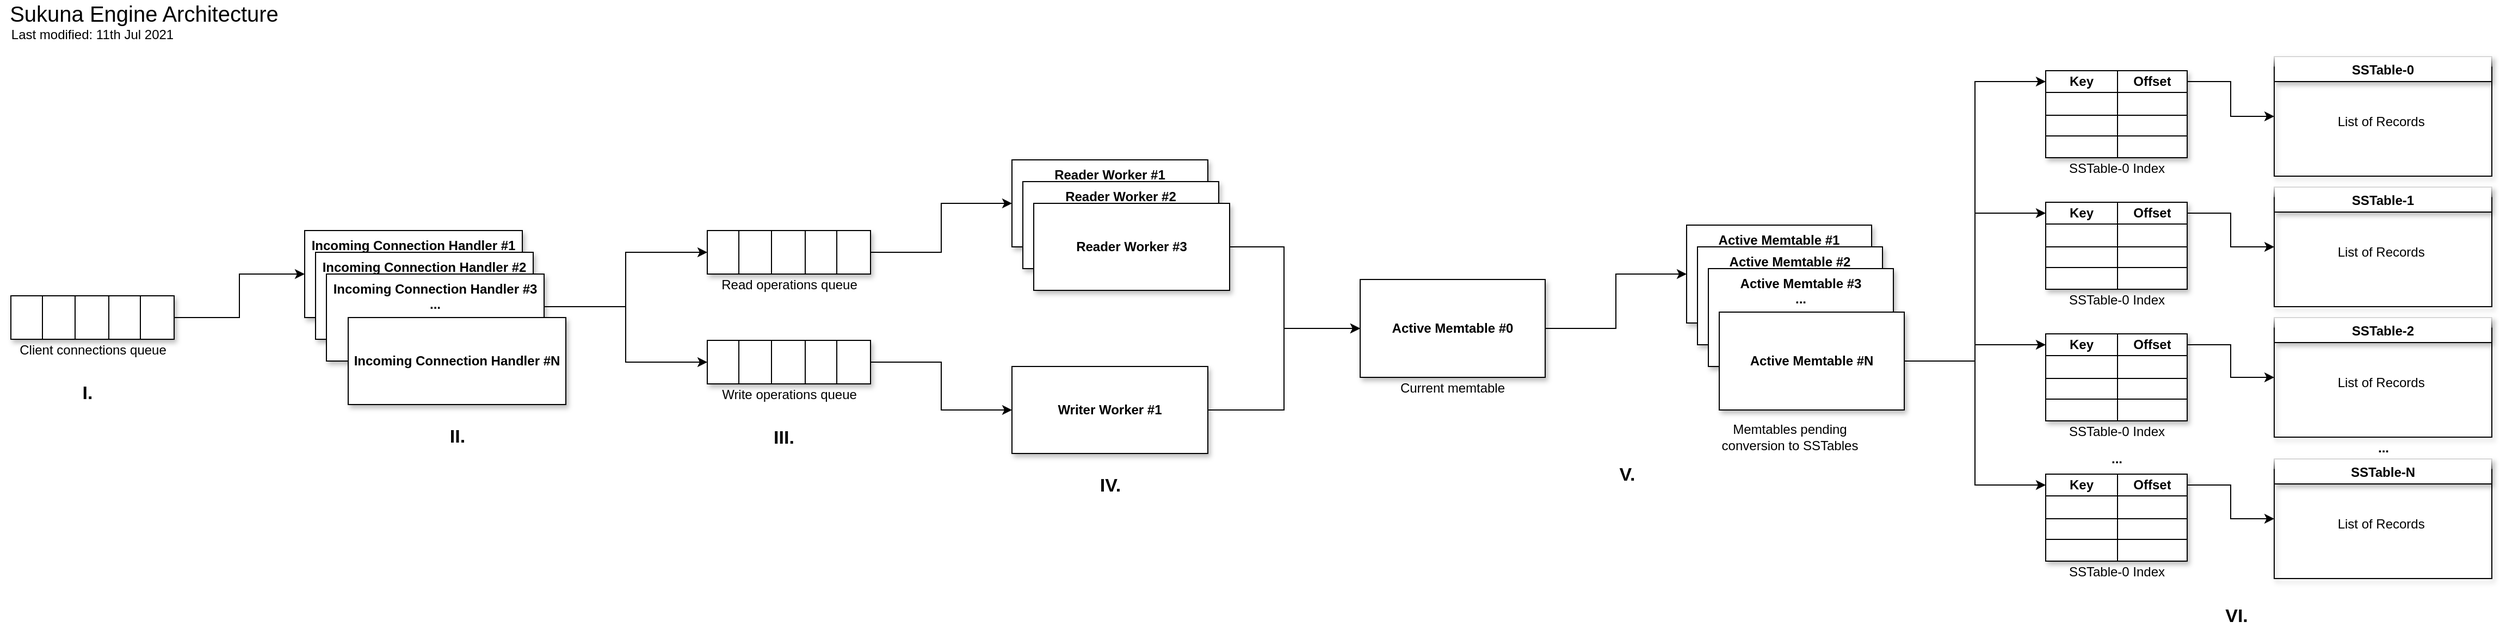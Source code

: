 <mxfile version="14.6.13" type="device"><diagram id="KnhZ7LeQCJt_3UvSAuMy" name="Page-1"><mxGraphModel dx="2062" dy="1182" grid="1" gridSize="10" guides="1" tooltips="1" connect="1" arrows="1" fold="1" page="1" pageScale="1" pageWidth="850" pageHeight="1100" background="#FFFFFF" math="0" shadow="0"><root><mxCell id="0"/><mxCell id="1" parent="0"/><mxCell id="2" value="Sukuna Engine Architecture" style="text;html=1;strokeColor=none;fillColor=none;align=center;verticalAlign=middle;whiteSpace=wrap;rounded=0;fontSize=20;fontColor=#000000;fontFamily=Helvetica;fontStyle=0" parent="1" vertex="1"><mxGeometry y="10" width="265" height="20" as="geometry"/></mxCell><mxCell id="3" value="Last modified: 11th Jul 2021" style="text;html=1;strokeColor=none;fillColor=none;align=center;verticalAlign=middle;whiteSpace=wrap;rounded=0;fontSize=12;fontColor=#000000;fontStyle=0" parent="1" vertex="1"><mxGeometry y="30" width="170" height="20" as="geometry"/></mxCell><mxCell id="_e90-p-_RzTsysSO7wmo-18" value="" style="group;strokeWidth=1;" vertex="1" connectable="0" parent="1"><mxGeometry x="10" y="280" width="150" height="60" as="geometry"/></mxCell><mxCell id="_e90-p-_RzTsysSO7wmo-16" value="" style="group;strokeWidth=1;" vertex="1" connectable="0" parent="_e90-p-_RzTsysSO7wmo-18"><mxGeometry width="150" height="40" as="geometry"/></mxCell><mxCell id="_e90-p-_RzTsysSO7wmo-10" value="" style="rounded=0;whiteSpace=wrap;html=1;shadow=1;glass=0;sketch=0;strokeWidth=1;" vertex="1" parent="_e90-p-_RzTsysSO7wmo-16"><mxGeometry width="150" height="40" as="geometry"/></mxCell><mxCell id="_e90-p-_RzTsysSO7wmo-11" value="" style="endArrow=none;html=1;strokeWidth=1;" edge="1" parent="_e90-p-_RzTsysSO7wmo-16"><mxGeometry width="50" height="50" relative="1" as="geometry"><mxPoint x="29" y="40" as="sourcePoint"/><mxPoint x="29" as="targetPoint"/></mxGeometry></mxCell><mxCell id="_e90-p-_RzTsysSO7wmo-12" value="" style="endArrow=none;html=1;strokeWidth=1;" edge="1" parent="_e90-p-_RzTsysSO7wmo-16"><mxGeometry width="50" height="50" relative="1" as="geometry"><mxPoint x="59" y="40" as="sourcePoint"/><mxPoint x="59" as="targetPoint"/></mxGeometry></mxCell><mxCell id="_e90-p-_RzTsysSO7wmo-13" value="" style="endArrow=none;html=1;strokeWidth=1;" edge="1" parent="_e90-p-_RzTsysSO7wmo-16"><mxGeometry width="50" height="50" relative="1" as="geometry"><mxPoint x="90" y="40" as="sourcePoint"/><mxPoint x="90" as="targetPoint"/></mxGeometry></mxCell><mxCell id="_e90-p-_RzTsysSO7wmo-14" value="" style="endArrow=none;html=1;strokeWidth=1;" edge="1" parent="_e90-p-_RzTsysSO7wmo-16"><mxGeometry width="50" height="50" relative="1" as="geometry"><mxPoint x="119" y="40" as="sourcePoint"/><mxPoint x="119" as="targetPoint"/></mxGeometry></mxCell><mxCell id="_e90-p-_RzTsysSO7wmo-17" value="Client connections queue" style="text;html=1;align=center;verticalAlign=middle;resizable=0;points=[];autosize=1;strokeColor=none;strokeWidth=1;" vertex="1" parent="_e90-p-_RzTsysSO7wmo-18"><mxGeometry y="40" width="150" height="20" as="geometry"/></mxCell><mxCell id="_e90-p-_RzTsysSO7wmo-20" value="Incoming Connection Handler #1" style="rounded=0;whiteSpace=wrap;html=1;shadow=1;glass=0;sketch=0;strokeWidth=1;verticalAlign=top;fontStyle=1" vertex="1" parent="1"><mxGeometry x="280" y="220" width="200" height="80" as="geometry"/></mxCell><mxCell id="_e90-p-_RzTsysSO7wmo-22" value="Incoming Connection Handler #2" style="rounded=0;whiteSpace=wrap;html=1;shadow=1;glass=0;sketch=0;strokeWidth=1;verticalAlign=top;fontStyle=1" vertex="1" parent="1"><mxGeometry x="290" y="240" width="200" height="80" as="geometry"/></mxCell><mxCell id="_e90-p-_RzTsysSO7wmo-232" style="edgeStyle=orthogonalEdgeStyle;rounded=0;orthogonalLoop=1;jettySize=auto;html=1;exitX=1;exitY=0.25;exitDx=0;exitDy=0;entryX=0;entryY=0.5;entryDx=0;entryDy=0;strokeWidth=1;" edge="1" parent="1" source="_e90-p-_RzTsysSO7wmo-23" target="_e90-p-_RzTsysSO7wmo-27"><mxGeometry relative="1" as="geometry"><Array as="points"><mxPoint x="500" y="290"/><mxPoint x="575" y="290"/><mxPoint x="575" y="240"/></Array></mxGeometry></mxCell><mxCell id="_e90-p-_RzTsysSO7wmo-233" style="edgeStyle=orthogonalEdgeStyle;rounded=0;orthogonalLoop=1;jettySize=auto;html=1;exitX=1;exitY=0.25;exitDx=0;exitDy=0;entryX=0;entryY=0.5;entryDx=0;entryDy=0;strokeWidth=1;" edge="1" parent="1" source="_e90-p-_RzTsysSO7wmo-23" target="_e90-p-_RzTsysSO7wmo-35"><mxGeometry relative="1" as="geometry"><Array as="points"><mxPoint x="500" y="290"/><mxPoint x="575" y="290"/><mxPoint x="575" y="341"/></Array></mxGeometry></mxCell><mxCell id="_e90-p-_RzTsysSO7wmo-23" value="Incoming Connection Handler #3&lt;br&gt;..." style="rounded=0;whiteSpace=wrap;html=1;shadow=1;glass=0;sketch=0;strokeWidth=1;verticalAlign=top;fontStyle=1" vertex="1" parent="1"><mxGeometry x="300" y="260" width="200" height="80" as="geometry"/></mxCell><mxCell id="_e90-p-_RzTsysSO7wmo-24" value="Incoming Connection Handler #N" style="rounded=0;whiteSpace=wrap;html=1;shadow=1;glass=0;sketch=0;strokeWidth=1;verticalAlign=middle;fontStyle=1" vertex="1" parent="1"><mxGeometry x="320" y="300" width="200" height="80" as="geometry"/></mxCell><mxCell id="_e90-p-_RzTsysSO7wmo-41" value="" style="group" vertex="1" connectable="0" parent="1"><mxGeometry x="650" y="220" width="150" height="60" as="geometry"/></mxCell><mxCell id="_e90-p-_RzTsysSO7wmo-26" value="" style="group;strokeWidth=1;" vertex="1" connectable="0" parent="_e90-p-_RzTsysSO7wmo-41"><mxGeometry width="150" height="40" as="geometry"/></mxCell><mxCell id="_e90-p-_RzTsysSO7wmo-27" value="" style="rounded=0;whiteSpace=wrap;html=1;shadow=1;glass=0;sketch=0;strokeWidth=1;" vertex="1" parent="_e90-p-_RzTsysSO7wmo-26"><mxGeometry width="150" height="40" as="geometry"/></mxCell><mxCell id="_e90-p-_RzTsysSO7wmo-28" value="" style="endArrow=none;html=1;strokeWidth=1;" edge="1" parent="_e90-p-_RzTsysSO7wmo-26"><mxGeometry width="50" height="50" relative="1" as="geometry"><mxPoint x="29" y="40" as="sourcePoint"/><mxPoint x="29" as="targetPoint"/></mxGeometry></mxCell><mxCell id="_e90-p-_RzTsysSO7wmo-29" value="" style="endArrow=none;html=1;strokeWidth=1;" edge="1" parent="_e90-p-_RzTsysSO7wmo-26"><mxGeometry width="50" height="50" relative="1" as="geometry"><mxPoint x="59" y="40" as="sourcePoint"/><mxPoint x="59" as="targetPoint"/></mxGeometry></mxCell><mxCell id="_e90-p-_RzTsysSO7wmo-30" value="" style="endArrow=none;html=1;strokeWidth=1;" edge="1" parent="_e90-p-_RzTsysSO7wmo-26"><mxGeometry width="50" height="50" relative="1" as="geometry"><mxPoint x="90" y="40" as="sourcePoint"/><mxPoint x="90" as="targetPoint"/></mxGeometry></mxCell><mxCell id="_e90-p-_RzTsysSO7wmo-31" value="" style="endArrow=none;html=1;strokeWidth=1;" edge="1" parent="_e90-p-_RzTsysSO7wmo-26"><mxGeometry width="50" height="50" relative="1" as="geometry"><mxPoint x="119" y="40" as="sourcePoint"/><mxPoint x="119" as="targetPoint"/></mxGeometry></mxCell><mxCell id="_e90-p-_RzTsysSO7wmo-32" value="Read operations queue" style="text;html=1;align=center;verticalAlign=middle;resizable=0;points=[];autosize=1;strokeColor=none;strokeWidth=1;" vertex="1" parent="_e90-p-_RzTsysSO7wmo-41"><mxGeometry x="5" y="40" width="140" height="20" as="geometry"/></mxCell><mxCell id="_e90-p-_RzTsysSO7wmo-42" value="" style="group" vertex="1" connectable="0" parent="1"><mxGeometry x="650" y="321" width="150" height="60" as="geometry"/></mxCell><mxCell id="_e90-p-_RzTsysSO7wmo-34" value="" style="group;strokeWidth=1;" vertex="1" connectable="0" parent="_e90-p-_RzTsysSO7wmo-42"><mxGeometry width="150" height="40" as="geometry"/></mxCell><mxCell id="_e90-p-_RzTsysSO7wmo-35" value="" style="rounded=0;whiteSpace=wrap;html=1;shadow=1;glass=0;sketch=0;strokeWidth=1;" vertex="1" parent="_e90-p-_RzTsysSO7wmo-34"><mxGeometry width="150" height="40" as="geometry"/></mxCell><mxCell id="_e90-p-_RzTsysSO7wmo-36" value="" style="endArrow=none;html=1;strokeWidth=1;" edge="1" parent="_e90-p-_RzTsysSO7wmo-34"><mxGeometry width="50" height="50" relative="1" as="geometry"><mxPoint x="29" y="40" as="sourcePoint"/><mxPoint x="29" as="targetPoint"/></mxGeometry></mxCell><mxCell id="_e90-p-_RzTsysSO7wmo-37" value="" style="endArrow=none;html=1;strokeWidth=1;" edge="1" parent="_e90-p-_RzTsysSO7wmo-34"><mxGeometry width="50" height="50" relative="1" as="geometry"><mxPoint x="59" y="40" as="sourcePoint"/><mxPoint x="59" as="targetPoint"/></mxGeometry></mxCell><mxCell id="_e90-p-_RzTsysSO7wmo-38" value="" style="endArrow=none;html=1;strokeWidth=1;" edge="1" parent="_e90-p-_RzTsysSO7wmo-34"><mxGeometry width="50" height="50" relative="1" as="geometry"><mxPoint x="90" y="40" as="sourcePoint"/><mxPoint x="90" as="targetPoint"/></mxGeometry></mxCell><mxCell id="_e90-p-_RzTsysSO7wmo-39" value="" style="endArrow=none;html=1;strokeWidth=1;" edge="1" parent="_e90-p-_RzTsysSO7wmo-34"><mxGeometry width="50" height="50" relative="1" as="geometry"><mxPoint x="119" y="40" as="sourcePoint"/><mxPoint x="119" as="targetPoint"/></mxGeometry></mxCell><mxCell id="_e90-p-_RzTsysSO7wmo-40" value="Write operations queue" style="text;html=1;align=center;verticalAlign=middle;resizable=0;points=[];autosize=1;strokeColor=none;strokeWidth=1;" vertex="1" parent="_e90-p-_RzTsysSO7wmo-42"><mxGeometry x="5" y="40" width="140" height="20" as="geometry"/></mxCell><mxCell id="_e90-p-_RzTsysSO7wmo-43" value="&lt;b&gt;Reader Worker #1&lt;/b&gt;" style="rounded=0;whiteSpace=wrap;html=1;shadow=1;glass=0;sketch=0;strokeWidth=1;verticalAlign=top;" vertex="1" parent="1"><mxGeometry x="930" y="155" width="180" height="80" as="geometry"/></mxCell><mxCell id="_e90-p-_RzTsysSO7wmo-44" value="&lt;b&gt;Reader Worker #2&lt;/b&gt;" style="rounded=0;whiteSpace=wrap;html=1;shadow=1;glass=0;sketch=0;strokeWidth=1;verticalAlign=top;" vertex="1" parent="1"><mxGeometry x="940" y="175" width="180" height="80" as="geometry"/></mxCell><mxCell id="_e90-p-_RzTsysSO7wmo-237" style="edgeStyle=orthogonalEdgeStyle;rounded=0;orthogonalLoop=1;jettySize=auto;html=1;exitX=1;exitY=0.5;exitDx=0;exitDy=0;strokeWidth=1;" edge="1" parent="1" source="_e90-p-_RzTsysSO7wmo-45" target="_e90-p-_RzTsysSO7wmo-49"><mxGeometry relative="1" as="geometry"><Array as="points"><mxPoint x="1180" y="235"/><mxPoint x="1180" y="310"/></Array></mxGeometry></mxCell><mxCell id="_e90-p-_RzTsysSO7wmo-45" value="&lt;b&gt;Reader Worker #3&lt;/b&gt;" style="rounded=0;whiteSpace=wrap;html=1;shadow=1;glass=0;sketch=0;strokeWidth=1;verticalAlign=middle;" vertex="1" parent="1"><mxGeometry x="950" y="195" width="180" height="80" as="geometry"/></mxCell><mxCell id="_e90-p-_RzTsysSO7wmo-236" style="edgeStyle=orthogonalEdgeStyle;rounded=0;orthogonalLoop=1;jettySize=auto;html=1;exitX=1;exitY=0.5;exitDx=0;exitDy=0;entryX=0;entryY=0.5;entryDx=0;entryDy=0;strokeWidth=1;" edge="1" parent="1" source="_e90-p-_RzTsysSO7wmo-48" target="_e90-p-_RzTsysSO7wmo-49"><mxGeometry relative="1" as="geometry"/></mxCell><mxCell id="_e90-p-_RzTsysSO7wmo-48" value="&lt;b&gt;Writer Worker #1&lt;/b&gt;" style="rounded=0;whiteSpace=wrap;html=1;shadow=1;glass=0;sketch=0;strokeWidth=1;verticalAlign=middle;" vertex="1" parent="1"><mxGeometry x="930" y="345" width="180" height="80" as="geometry"/></mxCell><mxCell id="_e90-p-_RzTsysSO7wmo-239" style="edgeStyle=orthogonalEdgeStyle;rounded=0;orthogonalLoop=1;jettySize=auto;html=1;exitX=1;exitY=0.5;exitDx=0;exitDy=0;strokeWidth=1;" edge="1" parent="1" source="_e90-p-_RzTsysSO7wmo-49" target="_e90-p-_RzTsysSO7wmo-50"><mxGeometry relative="1" as="geometry"/></mxCell><mxCell id="_e90-p-_RzTsysSO7wmo-49" value="&lt;b&gt;Active Memtable #0&lt;/b&gt;" style="rounded=0;whiteSpace=wrap;html=1;shadow=1;glass=0;sketch=0;strokeWidth=1;" vertex="1" parent="1"><mxGeometry x="1250" y="265" width="170" height="90" as="geometry"/></mxCell><mxCell id="_e90-p-_RzTsysSO7wmo-50" value="&lt;b&gt;Active Memtable #1&lt;/b&gt;" style="rounded=0;whiteSpace=wrap;html=1;shadow=1;glass=0;sketch=0;strokeWidth=1;verticalAlign=top;" vertex="1" parent="1"><mxGeometry x="1550" y="215" width="170" height="90" as="geometry"/></mxCell><mxCell id="_e90-p-_RzTsysSO7wmo-51" value="&lt;b&gt;Active Memtable #2&lt;/b&gt;" style="rounded=0;whiteSpace=wrap;html=1;shadow=1;glass=0;sketch=0;strokeWidth=1;verticalAlign=top;" vertex="1" parent="1"><mxGeometry x="1560" y="235" width="170" height="90" as="geometry"/></mxCell><mxCell id="_e90-p-_RzTsysSO7wmo-52" value="&lt;b&gt;Active Memtable #3&lt;br&gt;...&lt;/b&gt;" style="rounded=0;whiteSpace=wrap;html=1;shadow=1;glass=0;sketch=0;strokeWidth=1;verticalAlign=top;" vertex="1" parent="1"><mxGeometry x="1570" y="255" width="170" height="90" as="geometry"/></mxCell><mxCell id="_e90-p-_RzTsysSO7wmo-240" style="edgeStyle=orthogonalEdgeStyle;rounded=0;orthogonalLoop=1;jettySize=auto;html=1;exitX=1;exitY=0.5;exitDx=0;exitDy=0;strokeWidth=1;" edge="1" parent="1" source="_e90-p-_RzTsysSO7wmo-53" target="_e90-p-_RzTsysSO7wmo-81"><mxGeometry relative="1" as="geometry"/></mxCell><mxCell id="_e90-p-_RzTsysSO7wmo-242" style="edgeStyle=orthogonalEdgeStyle;rounded=0;orthogonalLoop=1;jettySize=auto;html=1;exitX=1;exitY=0.5;exitDx=0;exitDy=0;entryX=0;entryY=0.5;entryDx=0;entryDy=0;strokeWidth=1;" edge="1" parent="1" source="_e90-p-_RzTsysSO7wmo-53" target="_e90-p-_RzTsysSO7wmo-187"><mxGeometry relative="1" as="geometry"/></mxCell><mxCell id="_e90-p-_RzTsysSO7wmo-244" style="edgeStyle=orthogonalEdgeStyle;rounded=0;orthogonalLoop=1;jettySize=auto;html=1;exitX=1;exitY=0.5;exitDx=0;exitDy=0;strokeWidth=1;" edge="1" parent="1" source="_e90-p-_RzTsysSO7wmo-53" target="_e90-p-_RzTsysSO7wmo-202"><mxGeometry relative="1" as="geometry"/></mxCell><mxCell id="_e90-p-_RzTsysSO7wmo-246" style="edgeStyle=orthogonalEdgeStyle;rounded=0;orthogonalLoop=1;jettySize=auto;html=1;exitX=1;exitY=0.5;exitDx=0;exitDy=0;entryX=0;entryY=0.5;entryDx=0;entryDy=0;strokeWidth=1;" edge="1" parent="1" source="_e90-p-_RzTsysSO7wmo-53" target="_e90-p-_RzTsysSO7wmo-217"><mxGeometry relative="1" as="geometry"/></mxCell><mxCell id="_e90-p-_RzTsysSO7wmo-53" value="&lt;b&gt;Active Memtable #N&lt;/b&gt;" style="rounded=0;whiteSpace=wrap;html=1;shadow=1;glass=0;sketch=0;strokeWidth=1;verticalAlign=middle;" vertex="1" parent="1"><mxGeometry x="1580" y="295" width="170" height="90" as="geometry"/></mxCell><mxCell id="_e90-p-_RzTsysSO7wmo-54" value="Current memtable" style="text;html=1;strokeColor=none;fillColor=none;align=center;verticalAlign=middle;whiteSpace=wrap;rounded=0;shadow=1;glass=0;sketch=0;" vertex="1" parent="1"><mxGeometry x="1285" y="355" width="100" height="20" as="geometry"/></mxCell><mxCell id="_e90-p-_RzTsysSO7wmo-55" value="Memtables pending conversion to SSTables" style="text;html=1;strokeColor=none;fillColor=none;align=center;verticalAlign=middle;whiteSpace=wrap;rounded=0;shadow=1;glass=0;sketch=0;" vertex="1" parent="1"><mxGeometry x="1570" y="400" width="150" height="20" as="geometry"/></mxCell><mxCell id="_e90-p-_RzTsysSO7wmo-57" value="SSTable-0" style="swimlane;rounded=0;shadow=1;glass=1;sketch=0;strokeWidth=1;" vertex="1" parent="1"><mxGeometry x="2090" y="60" width="200" height="110" as="geometry"><mxRectangle x="2040" y="295" width="130" height="23" as="alternateBounds"/></mxGeometry></mxCell><mxCell id="_e90-p-_RzTsysSO7wmo-60" value="List of Records&amp;nbsp;" style="text;html=1;strokeColor=none;fillColor=none;align=center;verticalAlign=middle;whiteSpace=wrap;rounded=0;shadow=1;glass=0;sketch=0;" vertex="1" parent="_e90-p-_RzTsysSO7wmo-57"><mxGeometry x="25" y="50" width="150" height="20" as="geometry"/></mxCell><mxCell id="_e90-p-_RzTsysSO7wmo-61" value="SSTable-1" style="swimlane;rounded=0;shadow=1;glass=1;sketch=0;strokeWidth=1;" vertex="1" parent="1"><mxGeometry x="2090" y="180" width="200" height="110" as="geometry"><mxRectangle x="2040" y="295" width="130" height="23" as="alternateBounds"/></mxGeometry></mxCell><mxCell id="_e90-p-_RzTsysSO7wmo-62" value="List of Records&amp;nbsp;" style="text;html=1;strokeColor=none;fillColor=none;align=center;verticalAlign=middle;whiteSpace=wrap;rounded=0;shadow=1;glass=0;sketch=0;" vertex="1" parent="_e90-p-_RzTsysSO7wmo-61"><mxGeometry x="25" y="50" width="150" height="20" as="geometry"/></mxCell><mxCell id="_e90-p-_RzTsysSO7wmo-63" value="SSTable-2" style="swimlane;rounded=0;shadow=1;glass=1;sketch=0;strokeWidth=1;" vertex="1" parent="1"><mxGeometry x="2090" y="300" width="200" height="110" as="geometry"><mxRectangle x="2040" y="295" width="130" height="23" as="alternateBounds"/></mxGeometry></mxCell><mxCell id="_e90-p-_RzTsysSO7wmo-64" value="List of Records&amp;nbsp;" style="text;html=1;strokeColor=none;fillColor=none;align=center;verticalAlign=middle;whiteSpace=wrap;rounded=0;shadow=1;glass=0;sketch=0;" vertex="1" parent="_e90-p-_RzTsysSO7wmo-63"><mxGeometry x="25" y="50" width="150" height="20" as="geometry"/></mxCell><mxCell id="_e90-p-_RzTsysSO7wmo-65" value="SSTable-N" style="swimlane;rounded=0;shadow=1;glass=1;sketch=0;strokeWidth=1;" vertex="1" parent="1"><mxGeometry x="2090" y="430" width="200" height="110" as="geometry"><mxRectangle x="2040" y="295" width="130" height="23" as="alternateBounds"/></mxGeometry></mxCell><mxCell id="_e90-p-_RzTsysSO7wmo-66" value="List of Records&amp;nbsp;" style="text;html=1;strokeColor=none;fillColor=none;align=center;verticalAlign=middle;whiteSpace=wrap;rounded=0;shadow=1;glass=0;sketch=0;" vertex="1" parent="_e90-p-_RzTsysSO7wmo-65"><mxGeometry x="25" y="50" width="150" height="20" as="geometry"/></mxCell><mxCell id="_e90-p-_RzTsysSO7wmo-67" value="..." style="text;html=1;align=center;verticalAlign=middle;resizable=0;points=[];autosize=1;strokeColor=none;fontStyle=1" vertex="1" parent="1"><mxGeometry x="2175" y="410" width="30" height="20" as="geometry"/></mxCell><mxCell id="_e90-p-_RzTsysSO7wmo-85" value="" style="group" vertex="1" connectable="0" parent="1"><mxGeometry x="1880" y="73" width="130" height="100" as="geometry"/></mxCell><mxCell id="_e90-p-_RzTsysSO7wmo-68" value="" style="shape=table;html=1;whiteSpace=wrap;startSize=0;container=1;collapsible=0;childLayout=tableLayout;rounded=0;shadow=1;glass=1;sketch=0;strokeWidth=1;" vertex="1" parent="_e90-p-_RzTsysSO7wmo-85"><mxGeometry width="130" height="80" as="geometry"/></mxCell><mxCell id="_e90-p-_RzTsysSO7wmo-81" style="shape=partialRectangle;html=1;whiteSpace=wrap;collapsible=0;dropTarget=0;pointerEvents=0;fillColor=none;top=0;left=0;bottom=0;right=0;points=[[0,0.5],[1,0.5]];portConstraint=eastwest;" vertex="1" parent="_e90-p-_RzTsysSO7wmo-68"><mxGeometry width="130" height="20" as="geometry"/></mxCell><mxCell id="_e90-p-_RzTsysSO7wmo-82" value="&lt;b&gt;Key&lt;/b&gt;" style="shape=partialRectangle;html=1;whiteSpace=wrap;connectable=0;fillColor=none;top=0;left=0;bottom=0;right=0;overflow=hidden;" vertex="1" parent="_e90-p-_RzTsysSO7wmo-81"><mxGeometry width="66" height="20" as="geometry"/></mxCell><mxCell id="_e90-p-_RzTsysSO7wmo-83" value="&lt;b&gt;Offset&lt;/b&gt;" style="shape=partialRectangle;html=1;whiteSpace=wrap;connectable=0;fillColor=none;top=0;left=0;bottom=0;right=0;overflow=hidden;" vertex="1" parent="_e90-p-_RzTsysSO7wmo-81"><mxGeometry x="66" width="64" height="20" as="geometry"/></mxCell><mxCell id="_e90-p-_RzTsysSO7wmo-69" value="" style="shape=partialRectangle;html=1;whiteSpace=wrap;collapsible=0;dropTarget=0;pointerEvents=0;fillColor=none;top=0;left=0;bottom=0;right=0;points=[[0,0.5],[1,0.5]];portConstraint=eastwest;" vertex="1" parent="_e90-p-_RzTsysSO7wmo-68"><mxGeometry y="20" width="130" height="21" as="geometry"/></mxCell><mxCell id="_e90-p-_RzTsysSO7wmo-70" value="" style="shape=partialRectangle;html=1;whiteSpace=wrap;connectable=0;fillColor=none;top=0;left=0;bottom=0;right=0;overflow=hidden;" vertex="1" parent="_e90-p-_RzTsysSO7wmo-69"><mxGeometry width="66" height="21" as="geometry"/></mxCell><mxCell id="_e90-p-_RzTsysSO7wmo-71" value="" style="shape=partialRectangle;html=1;whiteSpace=wrap;connectable=0;fillColor=none;top=0;left=0;bottom=0;right=0;overflow=hidden;" vertex="1" parent="_e90-p-_RzTsysSO7wmo-69"><mxGeometry x="66" width="64" height="21" as="geometry"/></mxCell><mxCell id="_e90-p-_RzTsysSO7wmo-73" value="" style="shape=partialRectangle;html=1;whiteSpace=wrap;collapsible=0;dropTarget=0;pointerEvents=0;fillColor=none;top=0;left=0;bottom=0;right=0;points=[[0,0.5],[1,0.5]];portConstraint=eastwest;" vertex="1" parent="_e90-p-_RzTsysSO7wmo-68"><mxGeometry y="41" width="130" height="19" as="geometry"/></mxCell><mxCell id="_e90-p-_RzTsysSO7wmo-74" value="" style="shape=partialRectangle;html=1;whiteSpace=wrap;connectable=0;fillColor=none;top=0;left=0;bottom=0;right=0;overflow=hidden;" vertex="1" parent="_e90-p-_RzTsysSO7wmo-73"><mxGeometry width="66" height="19" as="geometry"/></mxCell><mxCell id="_e90-p-_RzTsysSO7wmo-75" value="" style="shape=partialRectangle;html=1;whiteSpace=wrap;connectable=0;fillColor=none;top=0;left=0;bottom=0;right=0;overflow=hidden;" vertex="1" parent="_e90-p-_RzTsysSO7wmo-73"><mxGeometry x="66" width="64" height="19" as="geometry"/></mxCell><mxCell id="_e90-p-_RzTsysSO7wmo-77" value="" style="shape=partialRectangle;html=1;whiteSpace=wrap;collapsible=0;dropTarget=0;pointerEvents=0;fillColor=none;top=0;left=0;bottom=0;right=0;points=[[0,0.5],[1,0.5]];portConstraint=eastwest;" vertex="1" parent="_e90-p-_RzTsysSO7wmo-68"><mxGeometry y="60" width="130" height="20" as="geometry"/></mxCell><mxCell id="_e90-p-_RzTsysSO7wmo-78" value="" style="shape=partialRectangle;html=1;whiteSpace=wrap;connectable=0;fillColor=none;top=0;left=0;bottom=0;right=0;overflow=hidden;" vertex="1" parent="_e90-p-_RzTsysSO7wmo-77"><mxGeometry width="66" height="20" as="geometry"/></mxCell><mxCell id="_e90-p-_RzTsysSO7wmo-79" value="" style="shape=partialRectangle;html=1;whiteSpace=wrap;connectable=0;fillColor=none;top=0;left=0;bottom=0;right=0;overflow=hidden;" vertex="1" parent="_e90-p-_RzTsysSO7wmo-77"><mxGeometry x="66" width="64" height="20" as="geometry"/></mxCell><mxCell id="_e90-p-_RzTsysSO7wmo-84" value="SSTable-0 Index" style="text;html=1;align=center;verticalAlign=middle;resizable=0;points=[];autosize=1;strokeColor=none;" vertex="1" parent="_e90-p-_RzTsysSO7wmo-85"><mxGeometry x="15" y="80" width="100" height="20" as="geometry"/></mxCell><mxCell id="_e90-p-_RzTsysSO7wmo-185" value="" style="group" vertex="1" connectable="0" parent="1"><mxGeometry x="1880" y="194" width="130" height="100" as="geometry"/></mxCell><mxCell id="_e90-p-_RzTsysSO7wmo-186" value="" style="shape=table;html=1;whiteSpace=wrap;startSize=0;container=1;collapsible=0;childLayout=tableLayout;rounded=0;shadow=1;glass=1;sketch=0;strokeWidth=1;" vertex="1" parent="_e90-p-_RzTsysSO7wmo-185"><mxGeometry width="130" height="80" as="geometry"/></mxCell><mxCell id="_e90-p-_RzTsysSO7wmo-187" style="shape=partialRectangle;html=1;whiteSpace=wrap;collapsible=0;dropTarget=0;pointerEvents=0;fillColor=none;top=0;left=0;bottom=0;right=0;points=[[0,0.5],[1,0.5]];portConstraint=eastwest;" vertex="1" parent="_e90-p-_RzTsysSO7wmo-186"><mxGeometry width="130" height="20" as="geometry"/></mxCell><mxCell id="_e90-p-_RzTsysSO7wmo-188" value="&lt;b&gt;Key&lt;/b&gt;" style="shape=partialRectangle;html=1;whiteSpace=wrap;connectable=0;fillColor=none;top=0;left=0;bottom=0;right=0;overflow=hidden;" vertex="1" parent="_e90-p-_RzTsysSO7wmo-187"><mxGeometry width="66" height="20" as="geometry"/></mxCell><mxCell id="_e90-p-_RzTsysSO7wmo-189" value="&lt;b&gt;Offset&lt;/b&gt;" style="shape=partialRectangle;html=1;whiteSpace=wrap;connectable=0;fillColor=none;top=0;left=0;bottom=0;right=0;overflow=hidden;" vertex="1" parent="_e90-p-_RzTsysSO7wmo-187"><mxGeometry x="66" width="64" height="20" as="geometry"/></mxCell><mxCell id="_e90-p-_RzTsysSO7wmo-190" value="" style="shape=partialRectangle;html=1;whiteSpace=wrap;collapsible=0;dropTarget=0;pointerEvents=0;fillColor=none;top=0;left=0;bottom=0;right=0;points=[[0,0.5],[1,0.5]];portConstraint=eastwest;" vertex="1" parent="_e90-p-_RzTsysSO7wmo-186"><mxGeometry y="20" width="130" height="21" as="geometry"/></mxCell><mxCell id="_e90-p-_RzTsysSO7wmo-191" value="" style="shape=partialRectangle;html=1;whiteSpace=wrap;connectable=0;fillColor=none;top=0;left=0;bottom=0;right=0;overflow=hidden;" vertex="1" parent="_e90-p-_RzTsysSO7wmo-190"><mxGeometry width="66" height="21" as="geometry"/></mxCell><mxCell id="_e90-p-_RzTsysSO7wmo-192" value="" style="shape=partialRectangle;html=1;whiteSpace=wrap;connectable=0;fillColor=none;top=0;left=0;bottom=0;right=0;overflow=hidden;" vertex="1" parent="_e90-p-_RzTsysSO7wmo-190"><mxGeometry x="66" width="64" height="21" as="geometry"/></mxCell><mxCell id="_e90-p-_RzTsysSO7wmo-193" value="" style="shape=partialRectangle;html=1;whiteSpace=wrap;collapsible=0;dropTarget=0;pointerEvents=0;fillColor=none;top=0;left=0;bottom=0;right=0;points=[[0,0.5],[1,0.5]];portConstraint=eastwest;" vertex="1" parent="_e90-p-_RzTsysSO7wmo-186"><mxGeometry y="41" width="130" height="19" as="geometry"/></mxCell><mxCell id="_e90-p-_RzTsysSO7wmo-194" value="" style="shape=partialRectangle;html=1;whiteSpace=wrap;connectable=0;fillColor=none;top=0;left=0;bottom=0;right=0;overflow=hidden;" vertex="1" parent="_e90-p-_RzTsysSO7wmo-193"><mxGeometry width="66" height="19" as="geometry"/></mxCell><mxCell id="_e90-p-_RzTsysSO7wmo-195" value="" style="shape=partialRectangle;html=1;whiteSpace=wrap;connectable=0;fillColor=none;top=0;left=0;bottom=0;right=0;overflow=hidden;" vertex="1" parent="_e90-p-_RzTsysSO7wmo-193"><mxGeometry x="66" width="64" height="19" as="geometry"/></mxCell><mxCell id="_e90-p-_RzTsysSO7wmo-196" value="" style="shape=partialRectangle;html=1;whiteSpace=wrap;collapsible=0;dropTarget=0;pointerEvents=0;fillColor=none;top=0;left=0;bottom=0;right=0;points=[[0,0.5],[1,0.5]];portConstraint=eastwest;" vertex="1" parent="_e90-p-_RzTsysSO7wmo-186"><mxGeometry y="60" width="130" height="20" as="geometry"/></mxCell><mxCell id="_e90-p-_RzTsysSO7wmo-197" value="" style="shape=partialRectangle;html=1;whiteSpace=wrap;connectable=0;fillColor=none;top=0;left=0;bottom=0;right=0;overflow=hidden;" vertex="1" parent="_e90-p-_RzTsysSO7wmo-196"><mxGeometry width="66" height="20" as="geometry"/></mxCell><mxCell id="_e90-p-_RzTsysSO7wmo-198" value="" style="shape=partialRectangle;html=1;whiteSpace=wrap;connectable=0;fillColor=none;top=0;left=0;bottom=0;right=0;overflow=hidden;" vertex="1" parent="_e90-p-_RzTsysSO7wmo-196"><mxGeometry x="66" width="64" height="20" as="geometry"/></mxCell><mxCell id="_e90-p-_RzTsysSO7wmo-199" value="SSTable-0 Index" style="text;html=1;align=center;verticalAlign=middle;resizable=0;points=[];autosize=1;strokeColor=none;" vertex="1" parent="_e90-p-_RzTsysSO7wmo-185"><mxGeometry x="15" y="80" width="100" height="20" as="geometry"/></mxCell><mxCell id="_e90-p-_RzTsysSO7wmo-200" value="" style="group" vertex="1" connectable="0" parent="1"><mxGeometry x="1880" y="315" width="130" height="100" as="geometry"/></mxCell><mxCell id="_e90-p-_RzTsysSO7wmo-201" value="" style="shape=table;html=1;whiteSpace=wrap;startSize=0;container=1;collapsible=0;childLayout=tableLayout;rounded=0;shadow=1;glass=1;sketch=0;strokeWidth=1;" vertex="1" parent="_e90-p-_RzTsysSO7wmo-200"><mxGeometry width="130" height="80" as="geometry"/></mxCell><mxCell id="_e90-p-_RzTsysSO7wmo-202" style="shape=partialRectangle;html=1;whiteSpace=wrap;collapsible=0;dropTarget=0;pointerEvents=0;fillColor=none;top=0;left=0;bottom=0;right=0;points=[[0,0.5],[1,0.5]];portConstraint=eastwest;" vertex="1" parent="_e90-p-_RzTsysSO7wmo-201"><mxGeometry width="130" height="20" as="geometry"/></mxCell><mxCell id="_e90-p-_RzTsysSO7wmo-203" value="&lt;b&gt;Key&lt;/b&gt;" style="shape=partialRectangle;html=1;whiteSpace=wrap;connectable=0;fillColor=none;top=0;left=0;bottom=0;right=0;overflow=hidden;" vertex="1" parent="_e90-p-_RzTsysSO7wmo-202"><mxGeometry width="66" height="20" as="geometry"/></mxCell><mxCell id="_e90-p-_RzTsysSO7wmo-204" value="&lt;b&gt;Offset&lt;/b&gt;" style="shape=partialRectangle;html=1;whiteSpace=wrap;connectable=0;fillColor=none;top=0;left=0;bottom=0;right=0;overflow=hidden;" vertex="1" parent="_e90-p-_RzTsysSO7wmo-202"><mxGeometry x="66" width="64" height="20" as="geometry"/></mxCell><mxCell id="_e90-p-_RzTsysSO7wmo-205" value="" style="shape=partialRectangle;html=1;whiteSpace=wrap;collapsible=0;dropTarget=0;pointerEvents=0;fillColor=none;top=0;left=0;bottom=0;right=0;points=[[0,0.5],[1,0.5]];portConstraint=eastwest;" vertex="1" parent="_e90-p-_RzTsysSO7wmo-201"><mxGeometry y="20" width="130" height="21" as="geometry"/></mxCell><mxCell id="_e90-p-_RzTsysSO7wmo-206" value="" style="shape=partialRectangle;html=1;whiteSpace=wrap;connectable=0;fillColor=none;top=0;left=0;bottom=0;right=0;overflow=hidden;" vertex="1" parent="_e90-p-_RzTsysSO7wmo-205"><mxGeometry width="66" height="21" as="geometry"/></mxCell><mxCell id="_e90-p-_RzTsysSO7wmo-207" value="" style="shape=partialRectangle;html=1;whiteSpace=wrap;connectable=0;fillColor=none;top=0;left=0;bottom=0;right=0;overflow=hidden;" vertex="1" parent="_e90-p-_RzTsysSO7wmo-205"><mxGeometry x="66" width="64" height="21" as="geometry"/></mxCell><mxCell id="_e90-p-_RzTsysSO7wmo-208" value="" style="shape=partialRectangle;html=1;whiteSpace=wrap;collapsible=0;dropTarget=0;pointerEvents=0;fillColor=none;top=0;left=0;bottom=0;right=0;points=[[0,0.5],[1,0.5]];portConstraint=eastwest;" vertex="1" parent="_e90-p-_RzTsysSO7wmo-201"><mxGeometry y="41" width="130" height="19" as="geometry"/></mxCell><mxCell id="_e90-p-_RzTsysSO7wmo-209" value="" style="shape=partialRectangle;html=1;whiteSpace=wrap;connectable=0;fillColor=none;top=0;left=0;bottom=0;right=0;overflow=hidden;" vertex="1" parent="_e90-p-_RzTsysSO7wmo-208"><mxGeometry width="66" height="19" as="geometry"/></mxCell><mxCell id="_e90-p-_RzTsysSO7wmo-210" value="" style="shape=partialRectangle;html=1;whiteSpace=wrap;connectable=0;fillColor=none;top=0;left=0;bottom=0;right=0;overflow=hidden;" vertex="1" parent="_e90-p-_RzTsysSO7wmo-208"><mxGeometry x="66" width="64" height="19" as="geometry"/></mxCell><mxCell id="_e90-p-_RzTsysSO7wmo-211" value="" style="shape=partialRectangle;html=1;whiteSpace=wrap;collapsible=0;dropTarget=0;pointerEvents=0;fillColor=none;top=0;left=0;bottom=0;right=0;points=[[0,0.5],[1,0.5]];portConstraint=eastwest;" vertex="1" parent="_e90-p-_RzTsysSO7wmo-201"><mxGeometry y="60" width="130" height="20" as="geometry"/></mxCell><mxCell id="_e90-p-_RzTsysSO7wmo-212" value="" style="shape=partialRectangle;html=1;whiteSpace=wrap;connectable=0;fillColor=none;top=0;left=0;bottom=0;right=0;overflow=hidden;" vertex="1" parent="_e90-p-_RzTsysSO7wmo-211"><mxGeometry width="66" height="20" as="geometry"/></mxCell><mxCell id="_e90-p-_RzTsysSO7wmo-213" value="" style="shape=partialRectangle;html=1;whiteSpace=wrap;connectable=0;fillColor=none;top=0;left=0;bottom=0;right=0;overflow=hidden;" vertex="1" parent="_e90-p-_RzTsysSO7wmo-211"><mxGeometry x="66" width="64" height="20" as="geometry"/></mxCell><mxCell id="_e90-p-_RzTsysSO7wmo-214" value="SSTable-0 Index" style="text;html=1;align=center;verticalAlign=middle;resizable=0;points=[];autosize=1;strokeColor=none;" vertex="1" parent="_e90-p-_RzTsysSO7wmo-200"><mxGeometry x="15" y="80" width="100" height="20" as="geometry"/></mxCell><mxCell id="_e90-p-_RzTsysSO7wmo-215" value="" style="group" vertex="1" connectable="0" parent="1"><mxGeometry x="1880" y="444" width="130" height="100" as="geometry"/></mxCell><mxCell id="_e90-p-_RzTsysSO7wmo-216" value="" style="shape=table;html=1;whiteSpace=wrap;startSize=0;container=1;collapsible=0;childLayout=tableLayout;rounded=0;shadow=1;glass=1;sketch=0;strokeWidth=1;" vertex="1" parent="_e90-p-_RzTsysSO7wmo-215"><mxGeometry width="130" height="80" as="geometry"/></mxCell><mxCell id="_e90-p-_RzTsysSO7wmo-217" style="shape=partialRectangle;html=1;whiteSpace=wrap;collapsible=0;dropTarget=0;pointerEvents=0;fillColor=none;top=0;left=0;bottom=0;right=0;points=[[0,0.5],[1,0.5]];portConstraint=eastwest;" vertex="1" parent="_e90-p-_RzTsysSO7wmo-216"><mxGeometry width="130" height="20" as="geometry"/></mxCell><mxCell id="_e90-p-_RzTsysSO7wmo-218" value="&lt;b&gt;Key&lt;/b&gt;" style="shape=partialRectangle;html=1;whiteSpace=wrap;connectable=0;fillColor=none;top=0;left=0;bottom=0;right=0;overflow=hidden;" vertex="1" parent="_e90-p-_RzTsysSO7wmo-217"><mxGeometry width="66" height="20" as="geometry"/></mxCell><mxCell id="_e90-p-_RzTsysSO7wmo-219" value="&lt;b&gt;Offset&lt;/b&gt;" style="shape=partialRectangle;html=1;whiteSpace=wrap;connectable=0;fillColor=none;top=0;left=0;bottom=0;right=0;overflow=hidden;" vertex="1" parent="_e90-p-_RzTsysSO7wmo-217"><mxGeometry x="66" width="64" height="20" as="geometry"/></mxCell><mxCell id="_e90-p-_RzTsysSO7wmo-220" value="" style="shape=partialRectangle;html=1;whiteSpace=wrap;collapsible=0;dropTarget=0;pointerEvents=0;fillColor=none;top=0;left=0;bottom=0;right=0;points=[[0,0.5],[1,0.5]];portConstraint=eastwest;" vertex="1" parent="_e90-p-_RzTsysSO7wmo-216"><mxGeometry y="20" width="130" height="21" as="geometry"/></mxCell><mxCell id="_e90-p-_RzTsysSO7wmo-221" value="" style="shape=partialRectangle;html=1;whiteSpace=wrap;connectable=0;fillColor=none;top=0;left=0;bottom=0;right=0;overflow=hidden;" vertex="1" parent="_e90-p-_RzTsysSO7wmo-220"><mxGeometry width="66" height="21" as="geometry"/></mxCell><mxCell id="_e90-p-_RzTsysSO7wmo-222" value="" style="shape=partialRectangle;html=1;whiteSpace=wrap;connectable=0;fillColor=none;top=0;left=0;bottom=0;right=0;overflow=hidden;" vertex="1" parent="_e90-p-_RzTsysSO7wmo-220"><mxGeometry x="66" width="64" height="21" as="geometry"/></mxCell><mxCell id="_e90-p-_RzTsysSO7wmo-223" value="" style="shape=partialRectangle;html=1;whiteSpace=wrap;collapsible=0;dropTarget=0;pointerEvents=0;fillColor=none;top=0;left=0;bottom=0;right=0;points=[[0,0.5],[1,0.5]];portConstraint=eastwest;" vertex="1" parent="_e90-p-_RzTsysSO7wmo-216"><mxGeometry y="41" width="130" height="19" as="geometry"/></mxCell><mxCell id="_e90-p-_RzTsysSO7wmo-224" value="" style="shape=partialRectangle;html=1;whiteSpace=wrap;connectable=0;fillColor=none;top=0;left=0;bottom=0;right=0;overflow=hidden;" vertex="1" parent="_e90-p-_RzTsysSO7wmo-223"><mxGeometry width="66" height="19" as="geometry"/></mxCell><mxCell id="_e90-p-_RzTsysSO7wmo-225" value="" style="shape=partialRectangle;html=1;whiteSpace=wrap;connectable=0;fillColor=none;top=0;left=0;bottom=0;right=0;overflow=hidden;" vertex="1" parent="_e90-p-_RzTsysSO7wmo-223"><mxGeometry x="66" width="64" height="19" as="geometry"/></mxCell><mxCell id="_e90-p-_RzTsysSO7wmo-226" value="" style="shape=partialRectangle;html=1;whiteSpace=wrap;collapsible=0;dropTarget=0;pointerEvents=0;fillColor=none;top=0;left=0;bottom=0;right=0;points=[[0,0.5],[1,0.5]];portConstraint=eastwest;" vertex="1" parent="_e90-p-_RzTsysSO7wmo-216"><mxGeometry y="60" width="130" height="20" as="geometry"/></mxCell><mxCell id="_e90-p-_RzTsysSO7wmo-227" value="" style="shape=partialRectangle;html=1;whiteSpace=wrap;connectable=0;fillColor=none;top=0;left=0;bottom=0;right=0;overflow=hidden;" vertex="1" parent="_e90-p-_RzTsysSO7wmo-226"><mxGeometry width="66" height="20" as="geometry"/></mxCell><mxCell id="_e90-p-_RzTsysSO7wmo-228" value="" style="shape=partialRectangle;html=1;whiteSpace=wrap;connectable=0;fillColor=none;top=0;left=0;bottom=0;right=0;overflow=hidden;" vertex="1" parent="_e90-p-_RzTsysSO7wmo-226"><mxGeometry x="66" width="64" height="20" as="geometry"/></mxCell><mxCell id="_e90-p-_RzTsysSO7wmo-229" value="SSTable-0 Index" style="text;html=1;align=center;verticalAlign=middle;resizable=0;points=[];autosize=1;strokeColor=none;" vertex="1" parent="_e90-p-_RzTsysSO7wmo-215"><mxGeometry x="15" y="80" width="100" height="20" as="geometry"/></mxCell><mxCell id="_e90-p-_RzTsysSO7wmo-230" value="..." style="text;html=1;align=center;verticalAlign=middle;resizable=0;points=[];autosize=1;strokeColor=none;fontStyle=1" vertex="1" parent="1"><mxGeometry x="1930" y="420" width="30" height="20" as="geometry"/></mxCell><mxCell id="_e90-p-_RzTsysSO7wmo-231" style="edgeStyle=orthogonalEdgeStyle;rounded=0;orthogonalLoop=1;jettySize=auto;html=1;exitX=1;exitY=0.5;exitDx=0;exitDy=0;strokeWidth=1;" edge="1" parent="1" source="_e90-p-_RzTsysSO7wmo-10" target="_e90-p-_RzTsysSO7wmo-20"><mxGeometry relative="1" as="geometry"/></mxCell><mxCell id="_e90-p-_RzTsysSO7wmo-234" style="edgeStyle=orthogonalEdgeStyle;rounded=0;orthogonalLoop=1;jettySize=auto;html=1;exitX=1;exitY=0.5;exitDx=0;exitDy=0;entryX=0;entryY=0.5;entryDx=0;entryDy=0;strokeWidth=1;" edge="1" parent="1" source="_e90-p-_RzTsysSO7wmo-27" target="_e90-p-_RzTsysSO7wmo-43"><mxGeometry relative="1" as="geometry"/></mxCell><mxCell id="_e90-p-_RzTsysSO7wmo-235" style="edgeStyle=orthogonalEdgeStyle;rounded=0;orthogonalLoop=1;jettySize=auto;html=1;exitX=1;exitY=0.5;exitDx=0;exitDy=0;strokeWidth=1;" edge="1" parent="1" source="_e90-p-_RzTsysSO7wmo-35" target="_e90-p-_RzTsysSO7wmo-48"><mxGeometry relative="1" as="geometry"/></mxCell><mxCell id="_e90-p-_RzTsysSO7wmo-241" style="edgeStyle=orthogonalEdgeStyle;rounded=0;orthogonalLoop=1;jettySize=auto;html=1;exitX=1;exitY=0.5;exitDx=0;exitDy=0;entryX=0;entryY=0.5;entryDx=0;entryDy=0;strokeWidth=1;" edge="1" parent="1" source="_e90-p-_RzTsysSO7wmo-81" target="_e90-p-_RzTsysSO7wmo-57"><mxGeometry relative="1" as="geometry"/></mxCell><mxCell id="_e90-p-_RzTsysSO7wmo-243" style="edgeStyle=orthogonalEdgeStyle;rounded=0;orthogonalLoop=1;jettySize=auto;html=1;exitX=1;exitY=0.5;exitDx=0;exitDy=0;entryX=0;entryY=0.5;entryDx=0;entryDy=0;strokeWidth=1;" edge="1" parent="1" source="_e90-p-_RzTsysSO7wmo-187" target="_e90-p-_RzTsysSO7wmo-61"><mxGeometry relative="1" as="geometry"/></mxCell><mxCell id="_e90-p-_RzTsysSO7wmo-245" style="edgeStyle=orthogonalEdgeStyle;rounded=0;orthogonalLoop=1;jettySize=auto;html=1;exitX=1;exitY=0.5;exitDx=0;exitDy=0;entryX=0;entryY=0.5;entryDx=0;entryDy=0;strokeWidth=1;" edge="1" parent="1" source="_e90-p-_RzTsysSO7wmo-202" target="_e90-p-_RzTsysSO7wmo-63"><mxGeometry relative="1" as="geometry"/></mxCell><mxCell id="_e90-p-_RzTsysSO7wmo-247" style="edgeStyle=orthogonalEdgeStyle;rounded=0;orthogonalLoop=1;jettySize=auto;html=1;exitX=1;exitY=0.5;exitDx=0;exitDy=0;entryX=0;entryY=0.5;entryDx=0;entryDy=0;strokeWidth=1;" edge="1" parent="1" source="_e90-p-_RzTsysSO7wmo-217" target="_e90-p-_RzTsysSO7wmo-65"><mxGeometry relative="1" as="geometry"/></mxCell><mxCell id="_e90-p-_RzTsysSO7wmo-248" value="I." style="text;html=1;align=center;verticalAlign=middle;resizable=0;points=[];autosize=1;strokeColor=none;fontSize=17;fontStyle=1" vertex="1" parent="1"><mxGeometry x="70" y="355" width="20" height="30" as="geometry"/></mxCell><mxCell id="_e90-p-_RzTsysSO7wmo-249" value="II." style="text;html=1;align=center;verticalAlign=middle;resizable=0;points=[];autosize=1;strokeColor=none;fontSize=17;fontStyle=1" vertex="1" parent="1"><mxGeometry x="405" y="395" width="30" height="30" as="geometry"/></mxCell><mxCell id="_e90-p-_RzTsysSO7wmo-250" value="III." style="text;html=1;align=center;verticalAlign=middle;resizable=0;points=[];autosize=1;strokeColor=none;fontSize=17;fontStyle=1" vertex="1" parent="1"><mxGeometry x="705" y="396" width="30" height="30" as="geometry"/></mxCell><mxCell id="_e90-p-_RzTsysSO7wmo-251" value="IV." style="text;html=1;align=center;verticalAlign=middle;resizable=0;points=[];autosize=1;strokeColor=none;fontSize=17;fontStyle=1" vertex="1" parent="1"><mxGeometry x="1005" y="440" width="30" height="30" as="geometry"/></mxCell><mxCell id="_e90-p-_RzTsysSO7wmo-252" value="V." style="text;html=1;align=center;verticalAlign=middle;resizable=0;points=[];autosize=1;strokeColor=none;fontSize=17;fontStyle=1" vertex="1" parent="1"><mxGeometry x="1480" y="430" width="30" height="30" as="geometry"/></mxCell><mxCell id="_e90-p-_RzTsysSO7wmo-253" value="VI." style="text;html=1;align=center;verticalAlign=middle;resizable=0;points=[];autosize=1;strokeColor=none;fontSize=17;fontStyle=1" vertex="1" parent="1"><mxGeometry x="2035" y="560" width="40" height="30" as="geometry"/></mxCell></root></mxGraphModel></diagram></mxfile>